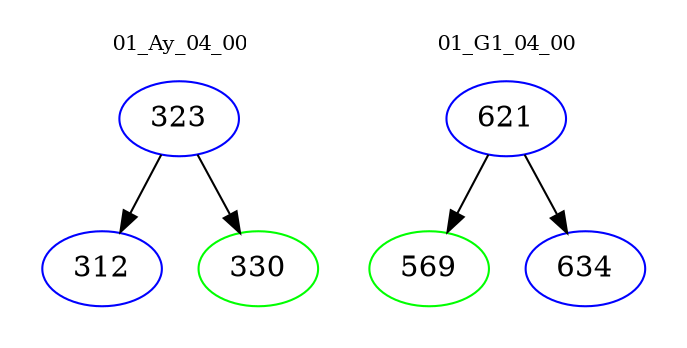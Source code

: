 digraph{
subgraph cluster_0 {
color = white
label = "01_Ay_04_00";
fontsize=10;
T0_323 [label="323", color="blue"]
T0_323 -> T0_312 [color="black"]
T0_312 [label="312", color="blue"]
T0_323 -> T0_330 [color="black"]
T0_330 [label="330", color="green"]
}
subgraph cluster_1 {
color = white
label = "01_G1_04_00";
fontsize=10;
T1_621 [label="621", color="blue"]
T1_621 -> T1_569 [color="black"]
T1_569 [label="569", color="green"]
T1_621 -> T1_634 [color="black"]
T1_634 [label="634", color="blue"]
}
}
